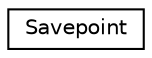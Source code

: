 digraph "Graphical Class Hierarchy"
{
 // LATEX_PDF_SIZE
  edge [fontname="Helvetica",fontsize="10",labelfontname="Helvetica",labelfontsize="10"];
  node [fontname="Helvetica",fontsize="10",shape=record];
  rankdir="LR";
  Node0 [label="Savepoint",height=0.2,width=0.4,color="black", fillcolor="white", style="filled",URL="$structSavepoint.html",tooltip=" "];
}
